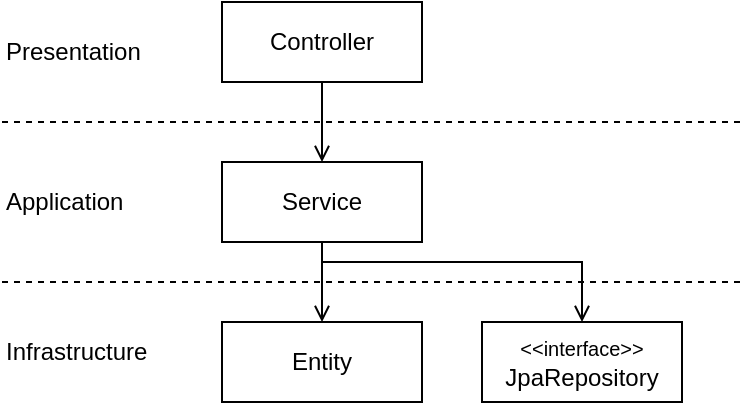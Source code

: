 <mxfile version="26.1.0">
  <diagram name="페이지-1" id="P9yXZA7w4M9a2NxaDcB-">
    <mxGraphModel dx="1183" dy="795" grid="1" gridSize="10" guides="1" tooltips="1" connect="1" arrows="1" fold="1" page="1" pageScale="1" pageWidth="827" pageHeight="1169" math="0" shadow="0">
      <root>
        <mxCell id="0" />
        <mxCell id="1" parent="0" />
        <mxCell id="D1m53PhF6ENTuYPYYgxD-1" value="" style="endArrow=none;dashed=1;html=1;rounded=0;" edge="1" parent="1">
          <mxGeometry width="50" height="50" relative="1" as="geometry">
            <mxPoint x="40" y="120" as="sourcePoint" />
            <mxPoint x="410" y="120" as="targetPoint" />
          </mxGeometry>
        </mxCell>
        <mxCell id="D1m53PhF6ENTuYPYYgxD-2" value="Presentation" style="text;html=1;align=left;verticalAlign=middle;resizable=0;points=[];autosize=1;strokeColor=none;fillColor=none;" vertex="1" parent="1">
          <mxGeometry x="40" y="70" width="90" height="30" as="geometry" />
        </mxCell>
        <mxCell id="D1m53PhF6ENTuYPYYgxD-23" style="edgeStyle=orthogonalEdgeStyle;rounded=0;orthogonalLoop=1;jettySize=auto;html=1;endArrow=open;endFill=0;" edge="1" parent="1" source="D1m53PhF6ENTuYPYYgxD-4" target="D1m53PhF6ENTuYPYYgxD-9">
          <mxGeometry relative="1" as="geometry" />
        </mxCell>
        <mxCell id="D1m53PhF6ENTuYPYYgxD-4" value="Controller" style="whiteSpace=wrap;html=1;" vertex="1" parent="1">
          <mxGeometry x="150" y="60" width="100" height="40" as="geometry" />
        </mxCell>
        <mxCell id="D1m53PhF6ENTuYPYYgxD-7" style="edgeStyle=orthogonalEdgeStyle;rounded=0;orthogonalLoop=1;jettySize=auto;html=1;endArrow=open;endFill=0;" edge="1" parent="1" source="D1m53PhF6ENTuYPYYgxD-9" target="D1m53PhF6ENTuYPYYgxD-11">
          <mxGeometry relative="1" as="geometry" />
        </mxCell>
        <mxCell id="D1m53PhF6ENTuYPYYgxD-27" style="edgeStyle=orthogonalEdgeStyle;rounded=0;orthogonalLoop=1;jettySize=auto;html=1;endArrow=open;endFill=0;" edge="1" parent="1" target="D1m53PhF6ENTuYPYYgxD-25">
          <mxGeometry relative="1" as="geometry">
            <mxPoint x="200" y="180" as="sourcePoint" />
            <Array as="points">
              <mxPoint x="200" y="190" />
              <mxPoint x="330" y="190" />
            </Array>
          </mxGeometry>
        </mxCell>
        <mxCell id="D1m53PhF6ENTuYPYYgxD-9" value="Service" style="whiteSpace=wrap;html=1;" vertex="1" parent="1">
          <mxGeometry x="150" y="140" width="100" height="40" as="geometry" />
        </mxCell>
        <mxCell id="D1m53PhF6ENTuYPYYgxD-11" value="Entity" style="whiteSpace=wrap;html=1;" vertex="1" parent="1">
          <mxGeometry x="150" y="220" width="100" height="40" as="geometry" />
        </mxCell>
        <mxCell id="D1m53PhF6ENTuYPYYgxD-17" value="" style="endArrow=none;dashed=1;html=1;rounded=0;" edge="1" parent="1">
          <mxGeometry width="50" height="50" relative="1" as="geometry">
            <mxPoint x="40" y="200" as="sourcePoint" />
            <mxPoint x="410" y="200" as="targetPoint" />
          </mxGeometry>
        </mxCell>
        <mxCell id="D1m53PhF6ENTuYPYYgxD-19" value="Application" style="text;html=1;align=left;verticalAlign=middle;resizable=0;points=[];autosize=1;strokeColor=none;fillColor=none;" vertex="1" parent="1">
          <mxGeometry x="40" y="145" width="80" height="30" as="geometry" />
        </mxCell>
        <mxCell id="D1m53PhF6ENTuYPYYgxD-21" value="Infrastructure" style="text;html=1;align=left;verticalAlign=middle;resizable=0;points=[];autosize=1;strokeColor=none;fillColor=none;" vertex="1" parent="1">
          <mxGeometry x="40" y="220" width="90" height="30" as="geometry" />
        </mxCell>
        <mxCell id="D1m53PhF6ENTuYPYYgxD-25" value="&lt;div&gt;&lt;font style=&quot;font-size: 10px;&quot;&gt;&amp;lt;&amp;lt;interface&amp;gt;&amp;gt;&lt;/font&gt;&lt;/div&gt;&lt;div&gt;JpaRepository&lt;/div&gt;" style="whiteSpace=wrap;html=1;" vertex="1" parent="1">
          <mxGeometry x="280" y="220" width="100" height="40" as="geometry" />
        </mxCell>
      </root>
    </mxGraphModel>
  </diagram>
</mxfile>
